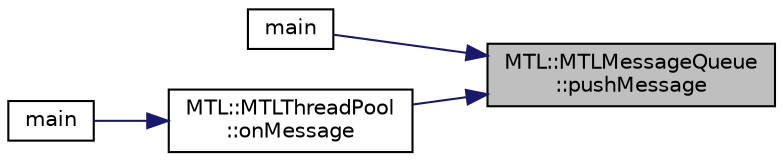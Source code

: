 digraph "MTL::MTLMessageQueue::pushMessage"
{
 // LATEX_PDF_SIZE
  edge [fontname="Helvetica",fontsize="10",labelfontname="Helvetica",labelfontsize="10"];
  node [fontname="Helvetica",fontsize="10",shape=record];
  rankdir="RL";
  Node1 [label="MTL::MTLMessageQueue\l::pushMessage",height=0.2,width=0.4,color="black", fillcolor="grey75", style="filled", fontcolor="black",tooltip="Add a message to the queue."];
  Node1 -> Node2 [dir="back",color="midnightblue",fontsize="10",style="solid"];
  Node2 [label="main",height=0.2,width=0.4,color="black", fillcolor="white", style="filled",URL="$d2/d36/example_2example__2_2main_8cpp.html#ae66f6b31b5ad750f1fe042a706a4e3d4",tooltip=" "];
  Node1 -> Node3 [dir="back",color="midnightblue",fontsize="10",style="solid"];
  Node3 [label="MTL::MTLThreadPool\l::onMessage",height=0.2,width=0.4,color="black", fillcolor="white", style="filled",URL="$d4/d9b/classMTL_1_1MTLThreadPool.html#a234134e6ed1e39274b13c6c61ac1d1b8",tooltip="Dispatch a message to the thread pool."];
  Node3 -> Node4 [dir="back",color="midnightblue",fontsize="10",style="solid"];
  Node4 [label="main",height=0.2,width=0.4,color="black", fillcolor="white", style="filled",URL="$d9/d07/example_2example__4_2main_8cpp.html#ae66f6b31b5ad750f1fe042a706a4e3d4",tooltip=" "];
}
